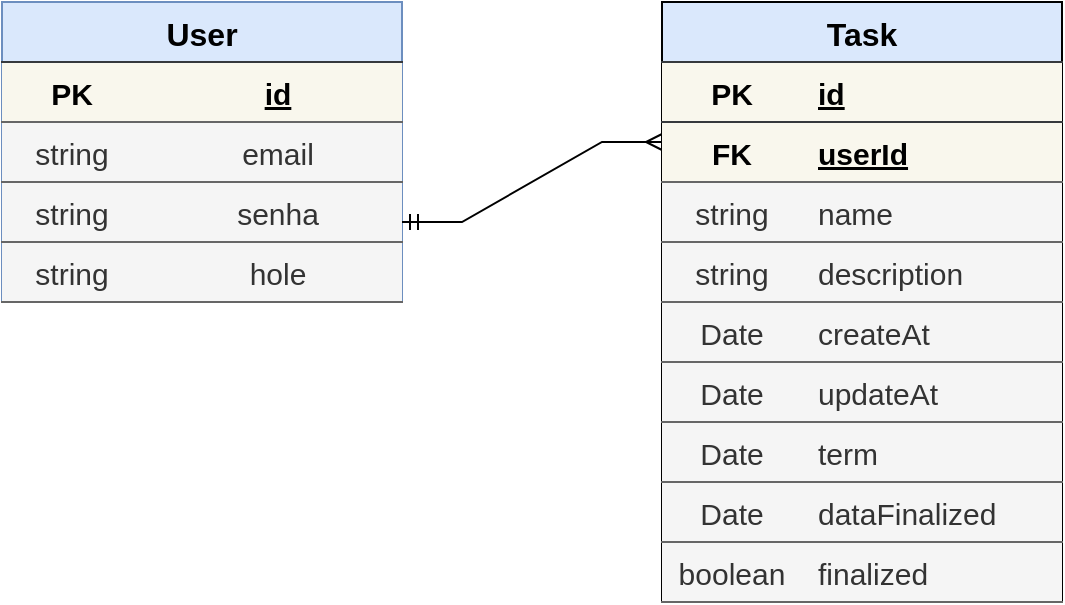 <mxfile version="16.5.1" type="github"><diagram id="vEP08hxol5IHFZNpqaOP" name="Page-1"><mxGraphModel dx="868" dy="482" grid="1" gridSize="10" guides="1" tooltips="1" connect="1" arrows="1" fold="1" page="1" pageScale="1" pageWidth="827" pageHeight="1169" math="0" shadow="0"><root><mxCell id="0"/><mxCell id="1" parent="0"/><mxCell id="MD-neawBvgXG3xTRb69r-15" value="User" style="shape=table;startSize=30;container=1;collapsible=1;childLayout=tableLayout;fixedRows=1;rowLines=0;fontStyle=1;align=center;resizeLast=1;fillColor=#dae8fc;strokeColor=#6c8ebf;fontSize=16;" vertex="1" parent="1"><mxGeometry x="100" y="120" width="200" height="150" as="geometry"><mxRectangle x="320" y="170" width="60" height="30" as="alternateBounds"/></mxGeometry></mxCell><mxCell id="MD-neawBvgXG3xTRb69r-16" value="" style="shape=tableRow;horizontal=0;startSize=0;swimlaneHead=0;swimlaneBody=0;fillColor=none;collapsible=0;dropTarget=0;points=[[0,0.5],[1,0.5]];portConstraint=eastwest;top=0;left=0;right=0;bottom=1;" vertex="1" parent="MD-neawBvgXG3xTRb69r-15"><mxGeometry y="30" width="200" height="30" as="geometry"/></mxCell><mxCell id="MD-neawBvgXG3xTRb69r-17" value="PK" style="shape=partialRectangle;connectable=0;fillColor=#f9f7ed;top=1;left=0;bottom=1;right=0;fontStyle=1;overflow=hidden;strokeColor=#36393d;fontSize=15;" vertex="1" parent="MD-neawBvgXG3xTRb69r-16"><mxGeometry width="70" height="30" as="geometry"><mxRectangle width="70" height="30" as="alternateBounds"/></mxGeometry></mxCell><mxCell id="MD-neawBvgXG3xTRb69r-18" value="id" style="shape=partialRectangle;connectable=0;fillColor=#f9f7ed;top=1;left=0;bottom=1;right=0;align=center;spacingLeft=6;fontStyle=5;overflow=hidden;strokeColor=#36393d;fontSize=15;" vertex="1" parent="MD-neawBvgXG3xTRb69r-16"><mxGeometry x="70" width="130" height="30" as="geometry"><mxRectangle width="130" height="30" as="alternateBounds"/></mxGeometry></mxCell><mxCell id="MD-neawBvgXG3xTRb69r-19" value="" style="shape=tableRow;horizontal=0;startSize=0;swimlaneHead=0;swimlaneBody=0;fillColor=none;collapsible=0;dropTarget=0;points=[[0,0.5],[1,0.5]];portConstraint=eastwest;top=0;left=0;right=0;bottom=0;" vertex="1" parent="MD-neawBvgXG3xTRb69r-15"><mxGeometry y="60" width="200" height="30" as="geometry"/></mxCell><mxCell id="MD-neawBvgXG3xTRb69r-20" value="string" style="shape=partialRectangle;connectable=0;fillColor=#f5f5f5;top=1;left=0;bottom=1;right=0;editable=1;overflow=hidden;fontColor=#333333;strokeColor=#666666;fontSize=15;" vertex="1" parent="MD-neawBvgXG3xTRb69r-19"><mxGeometry width="70" height="30" as="geometry"><mxRectangle width="70" height="30" as="alternateBounds"/></mxGeometry></mxCell><mxCell id="MD-neawBvgXG3xTRb69r-21" value="email" style="shape=partialRectangle;connectable=0;fillColor=#f5f5f5;top=1;left=0;bottom=1;right=0;align=center;spacingLeft=6;overflow=hidden;fontSize=15;fontColor=#333333;strokeColor=#666666;" vertex="1" parent="MD-neawBvgXG3xTRb69r-19"><mxGeometry x="70" width="130" height="30" as="geometry"><mxRectangle width="130" height="30" as="alternateBounds"/></mxGeometry></mxCell><mxCell id="MD-neawBvgXG3xTRb69r-22" value="" style="shape=tableRow;horizontal=0;startSize=0;swimlaneHead=0;swimlaneBody=0;fillColor=none;collapsible=0;dropTarget=0;points=[[0,0.5],[1,0.5]];portConstraint=eastwest;top=0;left=0;right=0;bottom=0;" vertex="1" parent="MD-neawBvgXG3xTRb69r-15"><mxGeometry y="90" width="200" height="30" as="geometry"/></mxCell><mxCell id="MD-neawBvgXG3xTRb69r-23" value="string" style="shape=partialRectangle;connectable=0;fillColor=#f5f5f5;top=1;left=0;bottom=1;right=0;editable=1;overflow=hidden;fontColor=#333333;strokeColor=#666666;fontSize=15;" vertex="1" parent="MD-neawBvgXG3xTRb69r-22"><mxGeometry width="70" height="30" as="geometry"><mxRectangle width="70" height="30" as="alternateBounds"/></mxGeometry></mxCell><mxCell id="MD-neawBvgXG3xTRb69r-24" value="senha" style="shape=partialRectangle;connectable=0;fillColor=#f5f5f5;top=1;left=0;bottom=1;right=0;align=center;spacingLeft=6;overflow=hidden;fontSize=15;fontColor=#333333;strokeColor=#666666;" vertex="1" parent="MD-neawBvgXG3xTRb69r-22"><mxGeometry x="70" width="130" height="30" as="geometry"><mxRectangle width="130" height="30" as="alternateBounds"/></mxGeometry></mxCell><mxCell id="MD-neawBvgXG3xTRb69r-25" value="" style="shape=tableRow;horizontal=0;startSize=0;swimlaneHead=0;swimlaneBody=0;fillColor=none;collapsible=0;dropTarget=0;points=[[0,0.5],[1,0.5]];portConstraint=eastwest;top=0;left=0;right=0;bottom=0;" vertex="1" parent="MD-neawBvgXG3xTRb69r-15"><mxGeometry y="120" width="200" height="30" as="geometry"/></mxCell><mxCell id="MD-neawBvgXG3xTRb69r-26" value="string" style="shape=partialRectangle;connectable=0;fillColor=#f5f5f5;top=1;left=0;bottom=1;right=0;editable=1;overflow=hidden;fontColor=#333333;strokeColor=#666666;fontSize=15;" vertex="1" parent="MD-neawBvgXG3xTRb69r-25"><mxGeometry width="70" height="30" as="geometry"><mxRectangle width="70" height="30" as="alternateBounds"/></mxGeometry></mxCell><mxCell id="MD-neawBvgXG3xTRb69r-27" value="hole" style="shape=partialRectangle;connectable=0;fillColor=#f5f5f5;top=1;left=0;bottom=1;right=0;align=center;spacingLeft=6;overflow=hidden;fontSize=15;fontColor=#333333;strokeColor=#666666;" vertex="1" parent="MD-neawBvgXG3xTRb69r-25"><mxGeometry x="70" width="130" height="30" as="geometry"><mxRectangle width="130" height="30" as="alternateBounds"/></mxGeometry></mxCell><mxCell id="MD-neawBvgXG3xTRb69r-30" value="" style="edgeStyle=entityRelationEdgeStyle;fontSize=12;html=1;endArrow=ERmany;startArrow=ERmandOne;rounded=0;startFill=0;" edge="1" parent="1"><mxGeometry width="100" height="100" relative="1" as="geometry"><mxPoint x="300" y="230" as="sourcePoint"/><mxPoint x="430" y="190" as="targetPoint"/></mxGeometry></mxCell><mxCell id="MD-neawBvgXG3xTRb69r-31" value="Task" style="shape=table;startSize=30;container=1;collapsible=1;childLayout=tableLayout;fixedRows=1;rowLines=0;fontStyle=1;align=center;resizeLast=1;fontSize=16;fillColor=#dae8fc;strokeColor=default;perimeterSpacing=0;" vertex="1" parent="1"><mxGeometry x="430" y="120" width="200" height="300" as="geometry"/></mxCell><mxCell id="MD-neawBvgXG3xTRb69r-32" value="" style="shape=tableRow;horizontal=0;startSize=0;swimlaneHead=0;swimlaneBody=0;fillColor=none;collapsible=0;dropTarget=0;points=[[0,0.5],[1,0.5]];portConstraint=eastwest;top=0;left=0;right=0;bottom=0;fontSize=13;" vertex="1" parent="MD-neawBvgXG3xTRb69r-31"><mxGeometry y="30" width="200" height="30" as="geometry"/></mxCell><mxCell id="MD-neawBvgXG3xTRb69r-33" value="PK" style="shape=partialRectangle;connectable=0;fillColor=#f9f7ed;top=1;left=0;bottom=1;right=0;fontStyle=1;overflow=hidden;fontSize=15;strokeColor=#36393d;" vertex="1" parent="MD-neawBvgXG3xTRb69r-32"><mxGeometry width="70" height="30" as="geometry"><mxRectangle width="70" height="30" as="alternateBounds"/></mxGeometry></mxCell><mxCell id="MD-neawBvgXG3xTRb69r-34" value="id" style="shape=partialRectangle;connectable=0;fillColor=#f9f7ed;top=1;left=0;bottom=1;right=0;align=left;spacingLeft=6;fontStyle=5;overflow=hidden;fontSize=15;strokeColor=#36393d;" vertex="1" parent="MD-neawBvgXG3xTRb69r-32"><mxGeometry x="70" width="130" height="30" as="geometry"><mxRectangle width="130" height="30" as="alternateBounds"/></mxGeometry></mxCell><mxCell id="MD-neawBvgXG3xTRb69r-35" value="" style="shape=tableRow;horizontal=0;startSize=0;swimlaneHead=0;swimlaneBody=0;fillColor=none;collapsible=0;dropTarget=0;points=[[0,0.5],[1,0.5]];portConstraint=eastwest;top=0;left=0;right=0;bottom=1;fontSize=13;" vertex="1" parent="MD-neawBvgXG3xTRb69r-31"><mxGeometry y="60" width="200" height="30" as="geometry"/></mxCell><mxCell id="MD-neawBvgXG3xTRb69r-36" value="FK" style="shape=partialRectangle;connectable=0;fillColor=#f9f7ed;top=1;left=0;bottom=1;right=0;fontStyle=1;overflow=hidden;fontSize=15;strokeColor=#36393d;" vertex="1" parent="MD-neawBvgXG3xTRb69r-35"><mxGeometry width="70" height="30" as="geometry"><mxRectangle width="70" height="30" as="alternateBounds"/></mxGeometry></mxCell><mxCell id="MD-neawBvgXG3xTRb69r-37" value="userId" style="shape=partialRectangle;connectable=0;fillColor=#f9f7ed;top=1;left=0;bottom=1;right=0;align=left;spacingLeft=6;fontStyle=5;overflow=hidden;fontSize=15;strokeColor=#36393d;" vertex="1" parent="MD-neawBvgXG3xTRb69r-35"><mxGeometry x="70" width="130" height="30" as="geometry"><mxRectangle width="130" height="30" as="alternateBounds"/></mxGeometry></mxCell><mxCell id="MD-neawBvgXG3xTRb69r-38" value="" style="shape=tableRow;horizontal=0;startSize=0;swimlaneHead=0;swimlaneBody=0;fillColor=none;collapsible=0;dropTarget=0;points=[[0,0.5],[1,0.5]];portConstraint=eastwest;top=0;left=0;right=0;bottom=0;fontSize=13;" vertex="1" parent="MD-neawBvgXG3xTRb69r-31"><mxGeometry y="90" width="200" height="30" as="geometry"/></mxCell><mxCell id="MD-neawBvgXG3xTRb69r-39" value="string" style="shape=partialRectangle;connectable=0;fillColor=#f5f5f5;top=1;left=0;bottom=1;right=0;editable=1;overflow=hidden;fontSize=15;fontColor=#333333;strokeColor=#666666;" vertex="1" parent="MD-neawBvgXG3xTRb69r-38"><mxGeometry width="70" height="30" as="geometry"><mxRectangle width="70" height="30" as="alternateBounds"/></mxGeometry></mxCell><mxCell id="MD-neawBvgXG3xTRb69r-40" value="name" style="shape=partialRectangle;connectable=0;fillColor=#f5f5f5;top=1;left=0;bottom=1;right=0;align=left;spacingLeft=6;overflow=hidden;fontSize=15;fontColor=#333333;strokeColor=#666666;" vertex="1" parent="MD-neawBvgXG3xTRb69r-38"><mxGeometry x="70" width="130" height="30" as="geometry"><mxRectangle width="130" height="30" as="alternateBounds"/></mxGeometry></mxCell><mxCell id="MD-neawBvgXG3xTRb69r-41" value="" style="shape=tableRow;horizontal=0;startSize=0;swimlaneHead=0;swimlaneBody=0;fillColor=none;collapsible=0;dropTarget=0;points=[[0,0.5],[1,0.5]];portConstraint=eastwest;top=0;left=0;right=0;bottom=0;fontSize=13;" vertex="1" parent="MD-neawBvgXG3xTRb69r-31"><mxGeometry y="120" width="200" height="30" as="geometry"/></mxCell><mxCell id="MD-neawBvgXG3xTRb69r-42" value="string" style="shape=partialRectangle;connectable=0;fillColor=#f5f5f5;top=1;left=0;bottom=1;right=0;editable=1;overflow=hidden;fontSize=15;fontColor=#333333;strokeColor=#666666;" vertex="1" parent="MD-neawBvgXG3xTRb69r-41"><mxGeometry width="70" height="30" as="geometry"><mxRectangle width="70" height="30" as="alternateBounds"/></mxGeometry></mxCell><mxCell id="MD-neawBvgXG3xTRb69r-43" value="description" style="shape=partialRectangle;connectable=0;fillColor=#f5f5f5;top=1;left=0;bottom=1;right=0;align=left;spacingLeft=6;overflow=hidden;fontSize=15;fontColor=#333333;strokeColor=#666666;strokeWidth=1;" vertex="1" parent="MD-neawBvgXG3xTRb69r-41"><mxGeometry x="70" width="130" height="30" as="geometry"><mxRectangle width="130" height="30" as="alternateBounds"/></mxGeometry></mxCell><mxCell id="MD-neawBvgXG3xTRb69r-60" style="shape=tableRow;horizontal=0;startSize=0;swimlaneHead=0;swimlaneBody=0;fillColor=none;collapsible=0;dropTarget=0;points=[[0,0.5],[1,0.5]];portConstraint=eastwest;top=0;left=0;right=0;bottom=0;fontSize=13;" vertex="1" parent="MD-neawBvgXG3xTRb69r-31"><mxGeometry y="150" width="200" height="30" as="geometry"/></mxCell><mxCell id="MD-neawBvgXG3xTRb69r-61" value="Date" style="shape=partialRectangle;connectable=0;fillColor=#f5f5f5;top=1;left=0;bottom=1;right=0;editable=1;overflow=hidden;fontSize=15;fontColor=#333333;strokeColor=#666666;" vertex="1" parent="MD-neawBvgXG3xTRb69r-60"><mxGeometry width="70" height="30" as="geometry"><mxRectangle width="70" height="30" as="alternateBounds"/></mxGeometry></mxCell><mxCell id="MD-neawBvgXG3xTRb69r-62" value="createAt" style="shape=partialRectangle;connectable=0;fillColor=#f5f5f5;top=1;left=0;bottom=1;right=0;align=left;spacingLeft=6;overflow=hidden;fontSize=15;fontColor=#333333;strokeColor=#666666;" vertex="1" parent="MD-neawBvgXG3xTRb69r-60"><mxGeometry x="70" width="130" height="30" as="geometry"><mxRectangle width="130" height="30" as="alternateBounds"/></mxGeometry></mxCell><mxCell id="MD-neawBvgXG3xTRb69r-63" style="shape=tableRow;horizontal=0;startSize=0;swimlaneHead=0;swimlaneBody=0;fillColor=none;collapsible=0;dropTarget=0;points=[[0,0.5],[1,0.5]];portConstraint=eastwest;top=0;left=0;right=0;bottom=0;fontSize=13;" vertex="1" parent="MD-neawBvgXG3xTRb69r-31"><mxGeometry y="180" width="200" height="30" as="geometry"/></mxCell><mxCell id="MD-neawBvgXG3xTRb69r-64" value="Date" style="shape=partialRectangle;connectable=0;fillColor=#f5f5f5;top=1;left=0;bottom=1;right=0;editable=1;overflow=hidden;fontSize=15;fontColor=#333333;strokeColor=#666666;" vertex="1" parent="MD-neawBvgXG3xTRb69r-63"><mxGeometry width="70" height="30" as="geometry"><mxRectangle width="70" height="30" as="alternateBounds"/></mxGeometry></mxCell><mxCell id="MD-neawBvgXG3xTRb69r-65" value="updateAt" style="shape=partialRectangle;connectable=0;fillColor=#f5f5f5;top=1;left=0;bottom=1;right=0;align=left;spacingLeft=6;overflow=hidden;fontSize=15;fontColor=#333333;strokeColor=#666666;" vertex="1" parent="MD-neawBvgXG3xTRb69r-63"><mxGeometry x="70" width="130" height="30" as="geometry"><mxRectangle width="130" height="30" as="alternateBounds"/></mxGeometry></mxCell><mxCell id="MD-neawBvgXG3xTRb69r-66" style="shape=tableRow;horizontal=0;startSize=0;swimlaneHead=0;swimlaneBody=0;fillColor=none;collapsible=0;dropTarget=0;points=[[0,0.5],[1,0.5]];portConstraint=eastwest;top=0;left=0;right=0;bottom=0;fontSize=13;" vertex="1" parent="MD-neawBvgXG3xTRb69r-31"><mxGeometry y="210" width="200" height="30" as="geometry"/></mxCell><mxCell id="MD-neawBvgXG3xTRb69r-67" value="Date" style="shape=partialRectangle;connectable=0;fillColor=#f5f5f5;top=1;left=0;bottom=1;right=0;editable=1;overflow=hidden;fontSize=15;fontColor=#333333;strokeColor=#666666;" vertex="1" parent="MD-neawBvgXG3xTRb69r-66"><mxGeometry width="70" height="30" as="geometry"><mxRectangle width="70" height="30" as="alternateBounds"/></mxGeometry></mxCell><mxCell id="MD-neawBvgXG3xTRb69r-68" value="term" style="shape=partialRectangle;connectable=0;fillColor=#f5f5f5;top=1;left=0;bottom=1;right=0;align=left;spacingLeft=6;overflow=hidden;fontSize=15;fontColor=#333333;strokeColor=#666666;" vertex="1" parent="MD-neawBvgXG3xTRb69r-66"><mxGeometry x="70" width="130" height="30" as="geometry"><mxRectangle width="130" height="30" as="alternateBounds"/></mxGeometry></mxCell><mxCell id="MD-neawBvgXG3xTRb69r-69" style="shape=tableRow;horizontal=0;startSize=0;swimlaneHead=0;swimlaneBody=0;fillColor=none;collapsible=0;dropTarget=0;points=[[0,0.5],[1,0.5]];portConstraint=eastwest;top=0;left=0;right=0;bottom=0;fontSize=13;" vertex="1" parent="MD-neawBvgXG3xTRb69r-31"><mxGeometry y="240" width="200" height="30" as="geometry"/></mxCell><mxCell id="MD-neawBvgXG3xTRb69r-70" value="Date" style="shape=partialRectangle;connectable=0;fillColor=#f5f5f5;top=1;left=0;bottom=1;right=0;editable=1;overflow=hidden;fontSize=15;fontColor=#333333;strokeColor=#666666;" vertex="1" parent="MD-neawBvgXG3xTRb69r-69"><mxGeometry width="70" height="30" as="geometry"><mxRectangle width="70" height="30" as="alternateBounds"/></mxGeometry></mxCell><mxCell id="MD-neawBvgXG3xTRb69r-71" value="dataFinalized" style="shape=partialRectangle;connectable=0;fillColor=#f5f5f5;top=1;left=0;bottom=1;right=0;align=left;spacingLeft=6;overflow=hidden;fontSize=15;fontColor=#333333;strokeColor=#666666;" vertex="1" parent="MD-neawBvgXG3xTRb69r-69"><mxGeometry x="70" width="130" height="30" as="geometry"><mxRectangle width="130" height="30" as="alternateBounds"/></mxGeometry></mxCell><mxCell id="MD-neawBvgXG3xTRb69r-72" style="shape=tableRow;horizontal=0;startSize=0;swimlaneHead=0;swimlaneBody=0;fillColor=none;collapsible=0;dropTarget=0;points=[[0,0.5],[1,0.5]];portConstraint=eastwest;top=0;left=0;right=0;bottom=0;fontSize=13;" vertex="1" parent="MD-neawBvgXG3xTRb69r-31"><mxGeometry y="270" width="200" height="30" as="geometry"/></mxCell><mxCell id="MD-neawBvgXG3xTRb69r-73" value="boolean" style="shape=partialRectangle;connectable=0;fillColor=#f5f5f5;top=1;left=0;bottom=1;right=0;editable=1;overflow=hidden;fontSize=15;fontColor=#333333;strokeColor=#666666;" vertex="1" parent="MD-neawBvgXG3xTRb69r-72"><mxGeometry width="70" height="30" as="geometry"><mxRectangle width="70" height="30" as="alternateBounds"/></mxGeometry></mxCell><mxCell id="MD-neawBvgXG3xTRb69r-74" value="finalized" style="shape=partialRectangle;connectable=0;fillColor=#f5f5f5;top=1;left=0;bottom=1;right=0;align=left;spacingLeft=6;overflow=hidden;fontSize=15;fontColor=#333333;strokeColor=#666666;" vertex="1" parent="MD-neawBvgXG3xTRb69r-72"><mxGeometry x="70" width="130" height="30" as="geometry"><mxRectangle width="130" height="30" as="alternateBounds"/></mxGeometry></mxCell></root></mxGraphModel></diagram></mxfile>